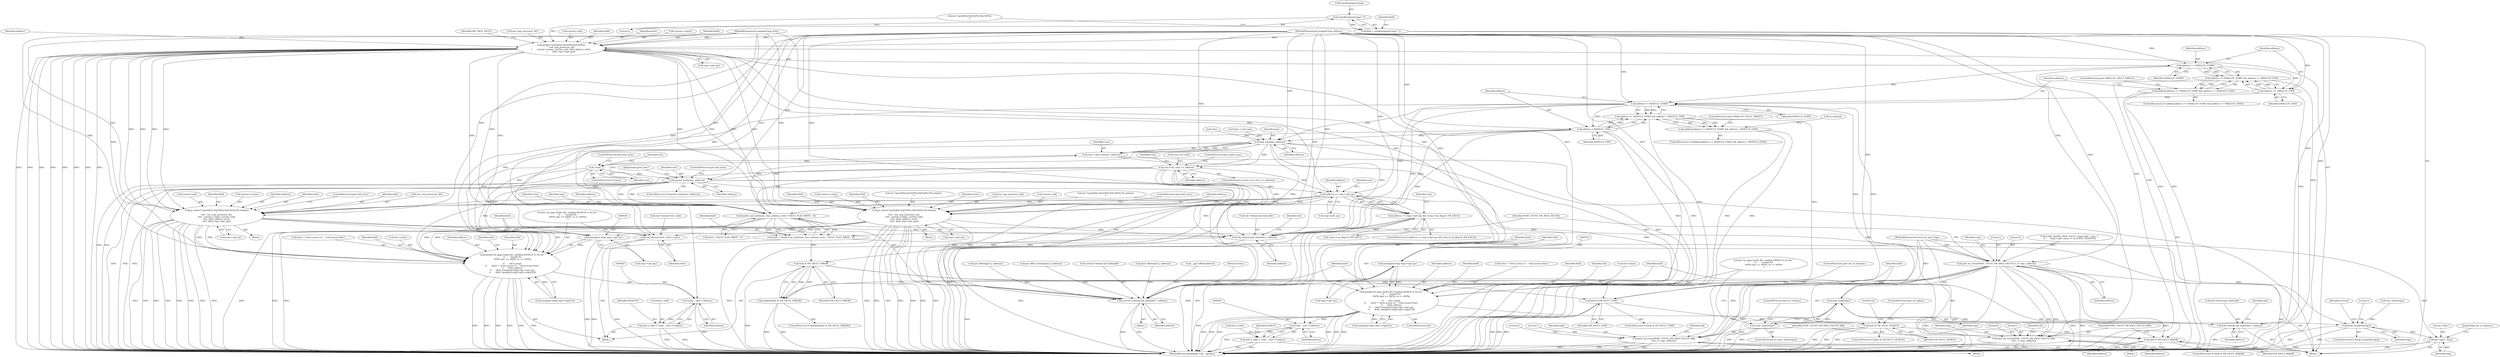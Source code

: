 digraph "0_linux_a8b0ca17b80e92faab46ee7179ba9e99ccb61233_14@API" {
"1000136" [label="(Call,sizeof(unsigned long) * 2)"];
"1000134" [label="(Call,field = sizeof(unsigned long) * 2)"];
"1000142" [label="(Call,printk(\"Cpu%d[%s:%d:%0*lx:%ld:%0*lx]\n\", raw_smp_processor_id(),\n\t       current->comm, current->pid, field, address, write,\n\t       field, regs->cp0_epc))"];
"1000184" [label="(Call,address >= VMALLOC_START)"];
"1000183" [label="(Call,address >= VMALLOC_START && address <= VMALLOC_END)"];
"1000182" [label="(Call,unlikely(address >= VMALLOC_START && address <= VMALLOC_END))"];
"1000187" [label="(Call,address <= VMALLOC_END)"];
"1000194" [label="(Call,address >= MODULE_START)"];
"1000193" [label="(Call,address >= MODULE_START && address < MODULE_END)"];
"1000192" [label="(Call,unlikely(address >= MODULE_START && address < MODULE_END))"];
"1000197" [label="(Call,address < MODULE_END)"];
"1000214" [label="(Call,find_vma(mm, address))"];
"1000212" [label="(Call,vma = find_vma(mm, address))"];
"1000218" [label="(Call,!vma)"];
"1000237" [label="(Call,expand_stack(vma, address))"];
"1000265" [label="(Call,address == regs->cp0_epc)"];
"1000264" [label="(Call,address == regs->cp0_epc && !(vma->vm_flags & VM_EXEC))"];
"1000277" [label="(Call,pr_notice(\"Cpu%d[%s:%d:%0*lx:%ld:%0*lx] XI violation\n\",\n\t\t\t\t\t  raw_smp_processor_id(),\n\t\t\t\t\t  current->comm, current->pid,\n\t\t\t\t\t  field, address, write,\n\t\t\t\t\t  field, regs->cp0_epc))"];
"1000411" [label="(Call,tsk->thread.cp0_badvaddr = address)"];
"1000418" [label="(Call,tsk->thread.error_code = write)"];
"1000425" [label="(Call,printk(\"do_page_fault() #2: sending SIGSEGV to %s for \"\n\t\t       \"invalid %s\n%0*lx (epc == %0*lx, ra == %0*lx)\n\",\n\t\t       tsk->comm,\n\t\t       write ? \"write access to\" : \"read access from\",\n\t\t       field, address,\n\t\t       field, (unsigned long) regs->cp0_epc,\n\t\t       field, (unsigned long) regs->regs[31]))"];
"1000464" [label="(Call,(void __user *) address)"];
"1000460" [label="(Call,info.si_addr = (void __user *) address)"];
"1000437" [label="(Call,(unsigned long) regs->cp0_epc)"];
"1000478" [label="(Call,current->thread.cp0_baduaddr = address)"];
"1000302" [label="(Call,pr_notice(\"Cpu%d[%s:%d:%0*lx:%ld:%0*lx] RI violation\n\",\n\t\t\t\t\t  raw_smp_processor_id(),\n\t\t\t\t\t  current->comm, current->pid,\n\t\t\t\t\t  field, address, write,\n\t\t\t\t\t  field, regs->cp0_epc))"];
"1000335" [label="(Call,handle_mm_fault(mm, vma, address, write ? FAULT_FLAG_WRITE : 0))"];
"1000333" [label="(Call,fault = handle_mm_fault(mm, vma, address, write ? FAULT_FLAG_WRITE : 0))"];
"1000351" [label="(Call,fault & VM_FAULT_ERROR)"];
"1000350" [label="(Call,unlikely(fault & VM_FAULT_ERROR))"];
"1000356" [label="(Call,fault & VM_FAULT_OOM)"];
"1000362" [label="(Call,fault & VM_FAULT_SIGBUS)"];
"1000368" [label="(Call,fault & VM_FAULT_MAJOR)"];
"1000343" [label="(Call,perf_sw_event(PERF_COUNT_SW_PAGE_FAULTS, 1, 0, regs, address))"];
"1000372" [label="(Call,perf_sw_event(PERF_COUNT_SW_PAGE_FAULTS_MAJ,\n\t\t\t\t1, 0, regs, address))"];
"1000384" [label="(Call,perf_sw_event(PERF_COUNT_SW_PAGE_FAULTS_MIN,\n\t\t\t\t1, 0, regs, address))"];
"1000507" [label="(Call,user_mode(regs))"];
"1000475" [label="(Call,fixup_exception(regs))"];
"1000488" [label="(Call,die(\"Oops\", regs))"];
"1000506" [label="(Call,!user_mode(regs))"];
"1000511" [label="(Call,printk(\"do_page_fault() #3: sending SIGBUS to %s for \"\n\t\t       \"invalid %s\n%0*lx (epc == %0*lx, ra == %0*lx)\n\",\n\t\t       tsk->comm,\n\t\t       write ? \"write access to\" : \"read access from\",\n\t\t       field, address,\n\t\t       field, (unsigned long) regs->cp0_epc,\n\t\t       field, (unsigned long) regs->regs[31]))"];
"1000536" [label="(Call,tsk->thread.cp0_badvaddr = address)"];
"1000562" [label="(Call,(void __user *) address)"];
"1000558" [label="(Call,info.si_addr = (void __user *) address)"];
"1000523" [label="(Call,(unsigned long) regs->cp0_epc)"];
"1000222" [label="(Call,vma->vm_start <= address)"];
"1000241" [label="(JumpTarget,good_area:)"];
"1000355" [label="(ControlStructure,if (fault & VM_FAULT_OOM))"];
"1000383" [label="(Block,)"];
"1000435" [label="(Identifier,address)"];
"1000200" [label="(ControlStructure,goto VMALLOC_FAULT_TARGET;)"];
"1000222" [label="(Call,vma->vm_start <= address)"];
"1000452" [label="(Identifier,info)"];
"1000152" [label="(Identifier,address)"];
"1000314" [label="(Identifier,field)"];
"1000347" [label="(Identifier,regs)"];
"1000118" [label="(Block,)"];
"1000659" [label="(MethodReturn,asmlinkage void __kprobes)"];
"1000266" [label="(Identifier,address)"];
"1000481" [label="(Identifier,current)"];
"1000442" [label="(Identifier,field)"];
"1000484" [label="(Identifier,address)"];
"1000489" [label="(Literal,\"Oops\")"];
"1000344" [label="(Identifier,PERF_COUNT_SW_PAGE_FAULTS)"];
"1000348" [label="(Identifier,address)"];
"1000283" [label="(Call,current->pid)"];
"1000491" [label="(JumpTarget,out_of_memory:)"];
"1000545" [label="(Identifier,info)"];
"1000521" [label="(Identifier,address)"];
"1000487" [label="(Literal,1)"];
"1000507" [label="(Call,user_mode(regs))"];
"1000278" [label="(Literal,\"Cpu%d[%s:%d:%0*lx:%ld:%0*lx] XI violation\n\")"];
"1000522" [label="(Identifier,field)"];
"1000199" [label="(Identifier,MODULE_END)"];
"1000137" [label="(Call,sizeof(unsigned long))"];
"1000212" [label="(Call,vma = find_vma(mm, address))"];
"1000289" [label="(Identifier,field)"];
"1000618" [label="(Call,pud_offset(pgd_k, address))"];
"1000516" [label="(Call,write ? \"write access to\" : \"read access from\")"];
"1000188" [label="(Identifier,address)"];
"1000410" [label="(Block,)"];
"1000370" [label="(Identifier,VM_FAULT_MAJOR)"];
"1000305" [label="(Call,current->comm)"];
"1000134" [label="(Call,field = sizeof(unsigned long) * 2)"];
"1000161" [label="(Identifier,DIE_PAGE_FAULT)"];
"1000337" [label="(Identifier,vma)"];
"1000478" [label="(Call,current->thread.cp0_baduaddr = address)"];
"1000333" [label="(Call,fault = handle_mm_fault(mm, vma, address, write ? FAULT_FLAG_WRITE : 0))"];
"1000356" [label="(Call,fault & VM_FAULT_OOM)"];
"1000424" [label="(Identifier,write)"];
"1000371" [label="(Block,)"];
"1000311" [label="(Identifier,field)"];
"1000343" [label="(Call,perf_sw_event(PERF_COUNT_SW_PAGE_FAULTS, 1, 0, regs, address))"];
"1000219" [label="(Identifier,vma)"];
"1000377" [label="(Identifier,address)"];
"1000505" [label="(ControlStructure,if (!user_mode(regs)))"];
"1000280" [label="(Call,current->comm)"];
"1000195" [label="(Identifier,address)"];
"1000116" [label="(MethodParameterIn,unsigned long write)"];
"1000536" [label="(Call,tsk->thread.cp0_badvaddr = address)"];
"1000227" [label="(ControlStructure,goto good_area;)"];
"1000474" [label="(ControlStructure,if (fixup_exception(regs)))"];
"1000144" [label="(Call,raw_smp_processor_id())"];
"1000529" [label="(Call,(unsigned long) regs->regs[31])"];
"1000508" [label="(Identifier,regs)"];
"1000303" [label="(Literal,\"Cpu%d[%s:%d:%0*lx:%ld:%0*lx] RI violation\n\")"];
"1000128" [label="(Call,*mm = tsk->mm)"];
"1000649" [label="(Call,pte_offset_kernel(pmd_k, address))"];
"1000419" [label="(Call,tsk->thread.error_code)"];
"1000434" [label="(Identifier,field)"];
"1000479" [label="(Call,current->thread.cp0_baduaddr)"];
"1000313" [label="(Identifier,write)"];
"1000509" [label="(ControlStructure,goto no_context;)"];
"1000466" [label="(Identifier,address)"];
"1000203" [label="(Call,in_atomic())"];
"1000335" [label="(Call,handle_mm_fault(mm, vma, address, write ? FAULT_FLAG_WRITE : 0))"];
"1000352" [label="(Identifier,fault)"];
"1000287" [label="(Identifier,address)"];
"1000634" [label="(Call,pmd_offset(pud_k, address))"];
"1000226" [label="(Identifier,address)"];
"1000476" [label="(Identifier,regs)"];
"1000264" [label="(Call,address == regs->cp0_epc && !(vma->vm_flags & VM_EXEC))"];
"1000190" [label="(ControlStructure,goto VMALLOC_FAULT_TARGET;)"];
"1000334" [label="(Identifier,fault)"];
"1000358" [label="(Identifier,VM_FAULT_OOM)"];
"1000304" [label="(Call,raw_smp_processor_id())"];
"1000143" [label="(Literal,\"Cpu%d[%s:%d:%0*lx:%ld:%0*lx]\n\")"];
"1000302" [label="(Call,pr_notice(\"Cpu%d[%s:%d:%0*lx:%ld:%0*lx] RI violation\n\",\n\t\t\t\t\t  raw_smp_processor_id(),\n\t\t\t\t\t  current->comm, current->pid,\n\t\t\t\t\t  field, address, write,\n\t\t\t\t\t  field, regs->cp0_epc))"];
"1000490" [label="(Identifier,regs)"];
"1000308" [label="(Call,current->pid)"];
"1000216" [label="(Identifier,address)"];
"1000430" [label="(Call,write ? \"write access to\" : \"read access from\")"];
"1000475" [label="(Call,fixup_exception(regs))"];
"1000576" [label="(Call,__pgd_offset(address))"];
"1000184" [label="(Call,address >= VMALLOC_START)"];
"1000238" [label="(Identifier,vma)"];
"1000367" [label="(ControlStructure,if (fault & VM_FAULT_MAJOR))"];
"1000277" [label="(Call,pr_notice(\"Cpu%d[%s:%d:%0*lx:%ld:%0*lx] XI violation\n\",\n\t\t\t\t\t  raw_smp_processor_id(),\n\t\t\t\t\t  current->comm, current->pid,\n\t\t\t\t\t  field, address, write,\n\t\t\t\t\t  field, regs->cp0_epc))"];
"1000117" [label="(MethodParameterIn,unsigned long address)"];
"1000376" [label="(Identifier,regs)"];
"1000460" [label="(Call,info.si_addr = (void __user *) address)"];
"1000191" [label="(ControlStructure,if (unlikely(address >= MODULE_START && address < MODULE_END)))"];
"1000301" [label="(Block,)"];
"1000389" [label="(Identifier,address)"];
"1000392" [label="(Identifier,tsk)"];
"1000273" [label="(Identifier,vma)"];
"1000345" [label="(Literal,1)"];
"1000288" [label="(Identifier,write)"];
"1000139" [label="(Literal,2)"];
"1000558" [label="(Call,info.si_addr = (void __user *) address)"];
"1000380" [label="(Identifier,tsk)"];
"1000232" [label="(Identifier,vma)"];
"1000183" [label="(Call,address >= VMALLOC_START && address <= VMALLOC_END)"];
"1000318" [label="(ControlStructure,goto bad_area;)"];
"1000148" [label="(Call,current->pid)"];
"1000270" [label="(Call,!(vma->vm_flags & VM_EXEC))"];
"1000375" [label="(Literal,0)"];
"1000192" [label="(Call,unlikely(address >= MODULE_START && address < MODULE_END))"];
"1000363" [label="(Identifier,fault)"];
"1000542" [label="(Identifier,address)"];
"1000213" [label="(Identifier,vma)"];
"1000385" [label="(Identifier,PERF_COUNT_SW_PAGE_FAULTS_MIN)"];
"1000520" [label="(Identifier,field)"];
"1000198" [label="(Identifier,address)"];
"1000426" [label="(Literal,\"do_page_fault() #2: sending SIGSEGV to %s for \"\n\t\t       \"invalid %s\n%0*lx (epc == %0*lx, ra == %0*lx)\n\")"];
"1000418" [label="(Call,tsk->thread.error_code = write)"];
"1000154" [label="(Identifier,field)"];
"1000364" [label="(Identifier,VM_FAULT_SIGBUS)"];
"1000186" [label="(Identifier,VMALLOC_START)"];
"1000315" [label="(Call,regs->cp0_epc)"];
"1000193" [label="(Call,address >= MODULE_START && address < MODULE_END)"];
"1000362" [label="(Call,fault & VM_FAULT_SIGBUS)"];
"1000512" [label="(Literal,\"do_page_fault() #3: sending SIGBUS to %s for \"\n\t\t       \"invalid %s\n%0*lx (epc == %0*lx, ra == %0*lx)\n\")"];
"1000366" [label="(Call,BUG())"];
"1000566" [label="(Identifier,SIGBUS)"];
"1000215" [label="(Identifier,mm)"];
"1000411" [label="(Call,tsk->thread.cp0_badvaddr = address)"];
"1000267" [label="(Call,regs->cp0_epc)"];
"1000339" [label="(Call,write ? FAULT_FLAG_WRITE : 0)"];
"1000368" [label="(Call,fault & VM_FAULT_MAJOR)"];
"1000523" [label="(Call,(unsigned long) regs->cp0_epc)"];
"1000537" [label="(Call,tsk->thread.cp0_badvaddr)"];
"1000511" [label="(Call,printk(\"do_page_fault() #3: sending SIGBUS to %s for \"\n\t\t       \"invalid %s\n%0*lx (epc == %0*lx, ra == %0*lx)\n\",\n\t\t       tsk->comm,\n\t\t       write ? \"write access to\" : \"read access from\",\n\t\t       field, address,\n\t\t       field, (unsigned long) regs->cp0_epc,\n\t\t       field, (unsigned long) regs->regs[31]))"];
"1000153" [label="(Identifier,write)"];
"1000217" [label="(ControlStructure,if (!vma))"];
"1000351" [label="(Call,fault & VM_FAULT_ERROR)"];
"1000185" [label="(Identifier,address)"];
"1000412" [label="(Call,tsk->thread.cp0_badvaddr)"];
"1000265" [label="(Call,address == regs->cp0_epc)"];
"1000417" [label="(Identifier,address)"];
"1000539" [label="(Identifier,tsk)"];
"1000155" [label="(Call,regs->cp0_epc)"];
"1000204" [label="(Call,!mm)"];
"1000220" [label="(ControlStructure,goto bad_area;)"];
"1000135" [label="(Identifier,field)"];
"1000350" [label="(Call,unlikely(fault & VM_FAULT_ERROR))"];
"1000384" [label="(Call,perf_sw_event(PERF_COUNT_SW_PAGE_FAULTS_MIN,\n\t\t\t\t1, 0, regs, address))"];
"1000189" [label="(Identifier,VMALLOC_END)"];
"1000182" [label="(Call,unlikely(address >= VMALLOC_START && address <= VMALLOC_END))"];
"1000298" [label="(Identifier,vma)"];
"1000290" [label="(Call,regs->cp0_epc)"];
"1000349" [label="(ControlStructure,if (unlikely(fault & VM_FAULT_ERROR)))"];
"1000346" [label="(Literal,0)"];
"1000197" [label="(Call,address < MODULE_END)"];
"1000276" [label="(Block,)"];
"1000357" [label="(Identifier,fault)"];
"1000373" [label="(Identifier,PERF_COUNT_SW_PAGE_FAULTS_MAJ)"];
"1000223" [label="(Call,vma->vm_start)"];
"1000237" [label="(Call,expand_stack(vma, address))"];
"1000436" [label="(Identifier,field)"];
"1000525" [label="(Call,regs->cp0_epc)"];
"1000559" [label="(Call,info.si_addr)"];
"1000145" [label="(Call,current->comm)"];
"1000263" [label="(ControlStructure,if (address == regs->cp0_epc && !(vma->vm_flags & VM_EXEC)))"];
"1000388" [label="(Identifier,regs)"];
"1000194" [label="(Call,address >= MODULE_START)"];
"1000513" [label="(Call,tsk->comm)"];
"1000437" [label="(Call,(unsigned long) regs->cp0_epc)"];
"1000214" [label="(Call,find_vma(mm, address))"];
"1000218" [label="(Call,!vma)"];
"1000293" [label="(ControlStructure,goto bad_area;)"];
"1000485" [label="(Return,return;)"];
"1000562" [label="(Call,(void __user *) address)"];
"1000160" [label="(Call,notify_die(DIE_PAGE_FAULT, \"page fault\", regs, -1,\n\t\t       (regs->cp0_cause >> 2) & 0x1f, SIGSEGV))"];
"1000187" [label="(Call,address <= VMALLOC_END)"];
"1000387" [label="(Literal,0)"];
"1000488" [label="(Call,die(\"Oops\", regs))"];
"1000464" [label="(Call,(void __user *) address)"];
"1000336" [label="(Identifier,mm)"];
"1000286" [label="(Identifier,field)"];
"1000365" [label="(ControlStructure,goto do_sigbus;)"];
"1000386" [label="(Literal,1)"];
"1000361" [label="(ControlStructure,if (fault & VM_FAULT_SIGBUS))"];
"1000279" [label="(Call,raw_smp_processor_id())"];
"1000408" [label="(Call,user_mode(regs))"];
"1000564" [label="(Identifier,address)"];
"1000224" [label="(Identifier,vma)"];
"1000461" [label="(Call,info.si_addr)"];
"1000427" [label="(Call,tsk->comm)"];
"1000468" [label="(Identifier,SIGSEGV)"];
"1000425" [label="(Call,printk(\"do_page_fault() #2: sending SIGSEGV to %s for \"\n\t\t       \"invalid %s\n%0*lx (epc == %0*lx, ra == %0*lx)\n\",\n\t\t       tsk->comm,\n\t\t       write ? \"write access to\" : \"read access from\",\n\t\t       field, address,\n\t\t       field, (unsigned long) regs->cp0_epc,\n\t\t       field, (unsigned long) regs->regs[31]))"];
"1000338" [label="(Identifier,address)"];
"1000151" [label="(Identifier,field)"];
"1000221" [label="(ControlStructure,if (vma->vm_start <= address))"];
"1000369" [label="(Identifier,fault)"];
"1000181" [label="(ControlStructure,if (unlikely(address >= VMALLOC_START && address <= VMALLOC_END)))"];
"1000136" [label="(Call,sizeof(unsigned long) * 2)"];
"1000372" [label="(Call,perf_sw_event(PERF_COUNT_SW_PAGE_FAULTS_MAJ,\n\t\t\t\t1, 0, regs, address))"];
"1000374" [label="(Literal,1)"];
"1000506" [label="(Call,!user_mode(regs))"];
"1000236" [label="(ControlStructure,if (expand_stack(vma, address)))"];
"1000477" [label="(Block,)"];
"1000115" [label="(MethodParameterIn,struct pt_regs *regs)"];
"1000240" [label="(ControlStructure,goto bad_area;)"];
"1000510" [label="(ControlStructure,else)"];
"1000312" [label="(Identifier,address)"];
"1000142" [label="(Call,printk(\"Cpu%d[%s:%d:%0*lx:%ld:%0*lx]\n\", raw_smp_processor_id(),\n\t       current->comm, current->pid, field, address, write,\n\t       field, regs->cp0_epc))"];
"1000359" [label="(ControlStructure,goto out_of_memory;)"];
"1000439" [label="(Call,regs->cp0_epc)"];
"1000353" [label="(Identifier,VM_FAULT_ERROR)"];
"1000196" [label="(Identifier,MODULE_START)"];
"1000421" [label="(Identifier,tsk)"];
"1000528" [label="(Identifier,field)"];
"1000443" [label="(Call,(unsigned long) regs->regs[31])"];
"1000239" [label="(Identifier,address)"];
"1000136" -> "1000134"  [label="AST: "];
"1000136" -> "1000139"  [label="CFG: "];
"1000137" -> "1000136"  [label="AST: "];
"1000139" -> "1000136"  [label="AST: "];
"1000134" -> "1000136"  [label="CFG: "];
"1000136" -> "1000134"  [label="DDG: "];
"1000134" -> "1000118"  [label="AST: "];
"1000135" -> "1000134"  [label="AST: "];
"1000143" -> "1000134"  [label="CFG: "];
"1000134" -> "1000659"  [label="DDG: "];
"1000134" -> "1000142"  [label="DDG: "];
"1000142" -> "1000118"  [label="AST: "];
"1000142" -> "1000155"  [label="CFG: "];
"1000143" -> "1000142"  [label="AST: "];
"1000144" -> "1000142"  [label="AST: "];
"1000145" -> "1000142"  [label="AST: "];
"1000148" -> "1000142"  [label="AST: "];
"1000151" -> "1000142"  [label="AST: "];
"1000152" -> "1000142"  [label="AST: "];
"1000153" -> "1000142"  [label="AST: "];
"1000154" -> "1000142"  [label="AST: "];
"1000155" -> "1000142"  [label="AST: "];
"1000161" -> "1000142"  [label="CFG: "];
"1000142" -> "1000659"  [label="DDG: "];
"1000142" -> "1000659"  [label="DDG: "];
"1000142" -> "1000659"  [label="DDG: "];
"1000142" -> "1000659"  [label="DDG: "];
"1000142" -> "1000659"  [label="DDG: "];
"1000142" -> "1000659"  [label="DDG: "];
"1000142" -> "1000659"  [label="DDG: "];
"1000142" -> "1000659"  [label="DDG: "];
"1000117" -> "1000142"  [label="DDG: "];
"1000116" -> "1000142"  [label="DDG: "];
"1000142" -> "1000184"  [label="DDG: "];
"1000142" -> "1000265"  [label="DDG: "];
"1000142" -> "1000277"  [label="DDG: "];
"1000142" -> "1000277"  [label="DDG: "];
"1000142" -> "1000277"  [label="DDG: "];
"1000142" -> "1000277"  [label="DDG: "];
"1000142" -> "1000302"  [label="DDG: "];
"1000142" -> "1000302"  [label="DDG: "];
"1000142" -> "1000302"  [label="DDG: "];
"1000142" -> "1000302"  [label="DDG: "];
"1000142" -> "1000418"  [label="DDG: "];
"1000142" -> "1000425"  [label="DDG: "];
"1000142" -> "1000437"  [label="DDG: "];
"1000142" -> "1000511"  [label="DDG: "];
"1000142" -> "1000523"  [label="DDG: "];
"1000184" -> "1000183"  [label="AST: "];
"1000184" -> "1000186"  [label="CFG: "];
"1000185" -> "1000184"  [label="AST: "];
"1000186" -> "1000184"  [label="AST: "];
"1000188" -> "1000184"  [label="CFG: "];
"1000183" -> "1000184"  [label="CFG: "];
"1000184" -> "1000659"  [label="DDG: "];
"1000184" -> "1000183"  [label="DDG: "];
"1000184" -> "1000183"  [label="DDG: "];
"1000117" -> "1000184"  [label="DDG: "];
"1000184" -> "1000187"  [label="DDG: "];
"1000184" -> "1000194"  [label="DDG: "];
"1000183" -> "1000182"  [label="AST: "];
"1000183" -> "1000187"  [label="CFG: "];
"1000187" -> "1000183"  [label="AST: "];
"1000182" -> "1000183"  [label="CFG: "];
"1000183" -> "1000659"  [label="DDG: "];
"1000183" -> "1000659"  [label="DDG: "];
"1000183" -> "1000182"  [label="DDG: "];
"1000183" -> "1000182"  [label="DDG: "];
"1000187" -> "1000183"  [label="DDG: "];
"1000187" -> "1000183"  [label="DDG: "];
"1000182" -> "1000181"  [label="AST: "];
"1000190" -> "1000182"  [label="CFG: "];
"1000195" -> "1000182"  [label="CFG: "];
"1000182" -> "1000659"  [label="DDG: "];
"1000182" -> "1000659"  [label="DDG: "];
"1000187" -> "1000189"  [label="CFG: "];
"1000188" -> "1000187"  [label="AST: "];
"1000189" -> "1000187"  [label="AST: "];
"1000187" -> "1000659"  [label="DDG: "];
"1000117" -> "1000187"  [label="DDG: "];
"1000187" -> "1000194"  [label="DDG: "];
"1000194" -> "1000193"  [label="AST: "];
"1000194" -> "1000196"  [label="CFG: "];
"1000195" -> "1000194"  [label="AST: "];
"1000196" -> "1000194"  [label="AST: "];
"1000198" -> "1000194"  [label="CFG: "];
"1000193" -> "1000194"  [label="CFG: "];
"1000194" -> "1000659"  [label="DDG: "];
"1000194" -> "1000659"  [label="DDG: "];
"1000194" -> "1000193"  [label="DDG: "];
"1000194" -> "1000193"  [label="DDG: "];
"1000117" -> "1000194"  [label="DDG: "];
"1000194" -> "1000197"  [label="DDG: "];
"1000194" -> "1000214"  [label="DDG: "];
"1000194" -> "1000411"  [label="DDG: "];
"1000194" -> "1000425"  [label="DDG: "];
"1000194" -> "1000478"  [label="DDG: "];
"1000193" -> "1000192"  [label="AST: "];
"1000193" -> "1000197"  [label="CFG: "];
"1000197" -> "1000193"  [label="AST: "];
"1000192" -> "1000193"  [label="CFG: "];
"1000193" -> "1000659"  [label="DDG: "];
"1000193" -> "1000659"  [label="DDG: "];
"1000193" -> "1000192"  [label="DDG: "];
"1000193" -> "1000192"  [label="DDG: "];
"1000197" -> "1000193"  [label="DDG: "];
"1000197" -> "1000193"  [label="DDG: "];
"1000192" -> "1000191"  [label="AST: "];
"1000200" -> "1000192"  [label="CFG: "];
"1000203" -> "1000192"  [label="CFG: "];
"1000192" -> "1000659"  [label="DDG: "];
"1000192" -> "1000659"  [label="DDG: "];
"1000197" -> "1000199"  [label="CFG: "];
"1000198" -> "1000197"  [label="AST: "];
"1000199" -> "1000197"  [label="AST: "];
"1000197" -> "1000659"  [label="DDG: "];
"1000197" -> "1000659"  [label="DDG: "];
"1000117" -> "1000197"  [label="DDG: "];
"1000197" -> "1000214"  [label="DDG: "];
"1000197" -> "1000411"  [label="DDG: "];
"1000197" -> "1000425"  [label="DDG: "];
"1000197" -> "1000478"  [label="DDG: "];
"1000214" -> "1000212"  [label="AST: "];
"1000214" -> "1000216"  [label="CFG: "];
"1000215" -> "1000214"  [label="AST: "];
"1000216" -> "1000214"  [label="AST: "];
"1000212" -> "1000214"  [label="CFG: "];
"1000214" -> "1000659"  [label="DDG: "];
"1000214" -> "1000659"  [label="DDG: "];
"1000214" -> "1000212"  [label="DDG: "];
"1000214" -> "1000212"  [label="DDG: "];
"1000128" -> "1000214"  [label="DDG: "];
"1000204" -> "1000214"  [label="DDG: "];
"1000117" -> "1000214"  [label="DDG: "];
"1000214" -> "1000222"  [label="DDG: "];
"1000214" -> "1000335"  [label="DDG: "];
"1000214" -> "1000411"  [label="DDG: "];
"1000214" -> "1000425"  [label="DDG: "];
"1000214" -> "1000478"  [label="DDG: "];
"1000212" -> "1000118"  [label="AST: "];
"1000213" -> "1000212"  [label="AST: "];
"1000219" -> "1000212"  [label="CFG: "];
"1000212" -> "1000659"  [label="DDG: "];
"1000212" -> "1000218"  [label="DDG: "];
"1000218" -> "1000217"  [label="AST: "];
"1000218" -> "1000219"  [label="CFG: "];
"1000219" -> "1000218"  [label="AST: "];
"1000220" -> "1000218"  [label="CFG: "];
"1000224" -> "1000218"  [label="CFG: "];
"1000218" -> "1000659"  [label="DDG: "];
"1000218" -> "1000659"  [label="DDG: "];
"1000218" -> "1000237"  [label="DDG: "];
"1000218" -> "1000335"  [label="DDG: "];
"1000237" -> "1000236"  [label="AST: "];
"1000237" -> "1000239"  [label="CFG: "];
"1000238" -> "1000237"  [label="AST: "];
"1000239" -> "1000237"  [label="AST: "];
"1000240" -> "1000237"  [label="CFG: "];
"1000241" -> "1000237"  [label="CFG: "];
"1000237" -> "1000659"  [label="DDG: "];
"1000237" -> "1000659"  [label="DDG: "];
"1000237" -> "1000659"  [label="DDG: "];
"1000222" -> "1000237"  [label="DDG: "];
"1000117" -> "1000237"  [label="DDG: "];
"1000237" -> "1000265"  [label="DDG: "];
"1000237" -> "1000335"  [label="DDG: "];
"1000237" -> "1000335"  [label="DDG: "];
"1000237" -> "1000411"  [label="DDG: "];
"1000237" -> "1000425"  [label="DDG: "];
"1000237" -> "1000478"  [label="DDG: "];
"1000265" -> "1000264"  [label="AST: "];
"1000265" -> "1000267"  [label="CFG: "];
"1000266" -> "1000265"  [label="AST: "];
"1000267" -> "1000265"  [label="AST: "];
"1000273" -> "1000265"  [label="CFG: "];
"1000264" -> "1000265"  [label="CFG: "];
"1000265" -> "1000659"  [label="DDG: "];
"1000265" -> "1000264"  [label="DDG: "];
"1000265" -> "1000264"  [label="DDG: "];
"1000222" -> "1000265"  [label="DDG: "];
"1000117" -> "1000265"  [label="DDG: "];
"1000265" -> "1000277"  [label="DDG: "];
"1000265" -> "1000277"  [label="DDG: "];
"1000265" -> "1000302"  [label="DDG: "];
"1000265" -> "1000302"  [label="DDG: "];
"1000265" -> "1000335"  [label="DDG: "];
"1000265" -> "1000523"  [label="DDG: "];
"1000264" -> "1000263"  [label="AST: "];
"1000264" -> "1000270"  [label="CFG: "];
"1000270" -> "1000264"  [label="AST: "];
"1000278" -> "1000264"  [label="CFG: "];
"1000298" -> "1000264"  [label="CFG: "];
"1000264" -> "1000659"  [label="DDG: "];
"1000264" -> "1000659"  [label="DDG: "];
"1000264" -> "1000659"  [label="DDG: "];
"1000270" -> "1000264"  [label="DDG: "];
"1000277" -> "1000276"  [label="AST: "];
"1000277" -> "1000290"  [label="CFG: "];
"1000278" -> "1000277"  [label="AST: "];
"1000279" -> "1000277"  [label="AST: "];
"1000280" -> "1000277"  [label="AST: "];
"1000283" -> "1000277"  [label="AST: "];
"1000286" -> "1000277"  [label="AST: "];
"1000287" -> "1000277"  [label="AST: "];
"1000288" -> "1000277"  [label="AST: "];
"1000289" -> "1000277"  [label="AST: "];
"1000290" -> "1000277"  [label="AST: "];
"1000293" -> "1000277"  [label="CFG: "];
"1000277" -> "1000659"  [label="DDG: "];
"1000277" -> "1000659"  [label="DDG: "];
"1000277" -> "1000659"  [label="DDG: "];
"1000277" -> "1000659"  [label="DDG: "];
"1000277" -> "1000659"  [label="DDG: "];
"1000277" -> "1000659"  [label="DDG: "];
"1000277" -> "1000659"  [label="DDG: "];
"1000277" -> "1000659"  [label="DDG: "];
"1000117" -> "1000277"  [label="DDG: "];
"1000116" -> "1000277"  [label="DDG: "];
"1000277" -> "1000411"  [label="DDG: "];
"1000277" -> "1000418"  [label="DDG: "];
"1000277" -> "1000425"  [label="DDG: "];
"1000277" -> "1000425"  [label="DDG: "];
"1000277" -> "1000437"  [label="DDG: "];
"1000277" -> "1000478"  [label="DDG: "];
"1000411" -> "1000410"  [label="AST: "];
"1000411" -> "1000417"  [label="CFG: "];
"1000412" -> "1000411"  [label="AST: "];
"1000417" -> "1000411"  [label="AST: "];
"1000421" -> "1000411"  [label="CFG: "];
"1000411" -> "1000659"  [label="DDG: "];
"1000302" -> "1000411"  [label="DDG: "];
"1000222" -> "1000411"  [label="DDG: "];
"1000117" -> "1000411"  [label="DDG: "];
"1000418" -> "1000410"  [label="AST: "];
"1000418" -> "1000424"  [label="CFG: "];
"1000419" -> "1000418"  [label="AST: "];
"1000424" -> "1000418"  [label="AST: "];
"1000426" -> "1000418"  [label="CFG: "];
"1000418" -> "1000659"  [label="DDG: "];
"1000302" -> "1000418"  [label="DDG: "];
"1000116" -> "1000418"  [label="DDG: "];
"1000425" -> "1000410"  [label="AST: "];
"1000425" -> "1000443"  [label="CFG: "];
"1000426" -> "1000425"  [label="AST: "];
"1000427" -> "1000425"  [label="AST: "];
"1000430" -> "1000425"  [label="AST: "];
"1000434" -> "1000425"  [label="AST: "];
"1000435" -> "1000425"  [label="AST: "];
"1000436" -> "1000425"  [label="AST: "];
"1000437" -> "1000425"  [label="AST: "];
"1000442" -> "1000425"  [label="AST: "];
"1000443" -> "1000425"  [label="AST: "];
"1000452" -> "1000425"  [label="CFG: "];
"1000425" -> "1000659"  [label="DDG: "];
"1000425" -> "1000659"  [label="DDG: "];
"1000425" -> "1000659"  [label="DDG: "];
"1000425" -> "1000659"  [label="DDG: "];
"1000425" -> "1000659"  [label="DDG: "];
"1000425" -> "1000659"  [label="DDG: "];
"1000116" -> "1000425"  [label="DDG: "];
"1000302" -> "1000425"  [label="DDG: "];
"1000302" -> "1000425"  [label="DDG: "];
"1000117" -> "1000425"  [label="DDG: "];
"1000222" -> "1000425"  [label="DDG: "];
"1000437" -> "1000425"  [label="DDG: "];
"1000443" -> "1000425"  [label="DDG: "];
"1000425" -> "1000464"  [label="DDG: "];
"1000464" -> "1000460"  [label="AST: "];
"1000464" -> "1000466"  [label="CFG: "];
"1000465" -> "1000464"  [label="AST: "];
"1000466" -> "1000464"  [label="AST: "];
"1000460" -> "1000464"  [label="CFG: "];
"1000464" -> "1000659"  [label="DDG: "];
"1000464" -> "1000460"  [label="DDG: "];
"1000117" -> "1000464"  [label="DDG: "];
"1000460" -> "1000410"  [label="AST: "];
"1000461" -> "1000460"  [label="AST: "];
"1000468" -> "1000460"  [label="CFG: "];
"1000460" -> "1000659"  [label="DDG: "];
"1000460" -> "1000659"  [label="DDG: "];
"1000437" -> "1000439"  [label="CFG: "];
"1000438" -> "1000437"  [label="AST: "];
"1000439" -> "1000437"  [label="AST: "];
"1000442" -> "1000437"  [label="CFG: "];
"1000437" -> "1000659"  [label="DDG: "];
"1000302" -> "1000437"  [label="DDG: "];
"1000478" -> "1000477"  [label="AST: "];
"1000478" -> "1000484"  [label="CFG: "];
"1000479" -> "1000478"  [label="AST: "];
"1000484" -> "1000478"  [label="AST: "];
"1000485" -> "1000478"  [label="CFG: "];
"1000478" -> "1000659"  [label="DDG: "];
"1000478" -> "1000659"  [label="DDG: "];
"1000302" -> "1000478"  [label="DDG: "];
"1000649" -> "1000478"  [label="DDG: "];
"1000576" -> "1000478"  [label="DDG: "];
"1000222" -> "1000478"  [label="DDG: "];
"1000343" -> "1000478"  [label="DDG: "];
"1000634" -> "1000478"  [label="DDG: "];
"1000618" -> "1000478"  [label="DDG: "];
"1000117" -> "1000478"  [label="DDG: "];
"1000302" -> "1000301"  [label="AST: "];
"1000302" -> "1000315"  [label="CFG: "];
"1000303" -> "1000302"  [label="AST: "];
"1000304" -> "1000302"  [label="AST: "];
"1000305" -> "1000302"  [label="AST: "];
"1000308" -> "1000302"  [label="AST: "];
"1000311" -> "1000302"  [label="AST: "];
"1000312" -> "1000302"  [label="AST: "];
"1000313" -> "1000302"  [label="AST: "];
"1000314" -> "1000302"  [label="AST: "];
"1000315" -> "1000302"  [label="AST: "];
"1000318" -> "1000302"  [label="CFG: "];
"1000302" -> "1000659"  [label="DDG: "];
"1000302" -> "1000659"  [label="DDG: "];
"1000302" -> "1000659"  [label="DDG: "];
"1000302" -> "1000659"  [label="DDG: "];
"1000302" -> "1000659"  [label="DDG: "];
"1000302" -> "1000659"  [label="DDG: "];
"1000302" -> "1000659"  [label="DDG: "];
"1000302" -> "1000659"  [label="DDG: "];
"1000117" -> "1000302"  [label="DDG: "];
"1000116" -> "1000302"  [label="DDG: "];
"1000335" -> "1000333"  [label="AST: "];
"1000335" -> "1000339"  [label="CFG: "];
"1000336" -> "1000335"  [label="AST: "];
"1000337" -> "1000335"  [label="AST: "];
"1000338" -> "1000335"  [label="AST: "];
"1000339" -> "1000335"  [label="AST: "];
"1000333" -> "1000335"  [label="CFG: "];
"1000335" -> "1000659"  [label="DDG: "];
"1000335" -> "1000659"  [label="DDG: "];
"1000335" -> "1000659"  [label="DDG: "];
"1000335" -> "1000333"  [label="DDG: "];
"1000335" -> "1000333"  [label="DDG: "];
"1000335" -> "1000333"  [label="DDG: "];
"1000335" -> "1000333"  [label="DDG: "];
"1000222" -> "1000335"  [label="DDG: "];
"1000117" -> "1000335"  [label="DDG: "];
"1000116" -> "1000335"  [label="DDG: "];
"1000335" -> "1000343"  [label="DDG: "];
"1000333" -> "1000118"  [label="AST: "];
"1000334" -> "1000333"  [label="AST: "];
"1000344" -> "1000333"  [label="CFG: "];
"1000333" -> "1000659"  [label="DDG: "];
"1000333" -> "1000351"  [label="DDG: "];
"1000351" -> "1000350"  [label="AST: "];
"1000351" -> "1000353"  [label="CFG: "];
"1000352" -> "1000351"  [label="AST: "];
"1000353" -> "1000351"  [label="AST: "];
"1000350" -> "1000351"  [label="CFG: "];
"1000351" -> "1000659"  [label="DDG: "];
"1000351" -> "1000350"  [label="DDG: "];
"1000351" -> "1000350"  [label="DDG: "];
"1000351" -> "1000356"  [label="DDG: "];
"1000351" -> "1000368"  [label="DDG: "];
"1000350" -> "1000349"  [label="AST: "];
"1000357" -> "1000350"  [label="CFG: "];
"1000369" -> "1000350"  [label="CFG: "];
"1000350" -> "1000659"  [label="DDG: "];
"1000350" -> "1000659"  [label="DDG: "];
"1000356" -> "1000355"  [label="AST: "];
"1000356" -> "1000358"  [label="CFG: "];
"1000357" -> "1000356"  [label="AST: "];
"1000358" -> "1000356"  [label="AST: "];
"1000359" -> "1000356"  [label="CFG: "];
"1000363" -> "1000356"  [label="CFG: "];
"1000356" -> "1000659"  [label="DDG: "];
"1000356" -> "1000659"  [label="DDG: "];
"1000356" -> "1000659"  [label="DDG: "];
"1000356" -> "1000362"  [label="DDG: "];
"1000362" -> "1000361"  [label="AST: "];
"1000362" -> "1000364"  [label="CFG: "];
"1000363" -> "1000362"  [label="AST: "];
"1000364" -> "1000362"  [label="AST: "];
"1000365" -> "1000362"  [label="CFG: "];
"1000366" -> "1000362"  [label="CFG: "];
"1000362" -> "1000659"  [label="DDG: "];
"1000362" -> "1000659"  [label="DDG: "];
"1000362" -> "1000659"  [label="DDG: "];
"1000362" -> "1000368"  [label="DDG: "];
"1000368" -> "1000367"  [label="AST: "];
"1000368" -> "1000370"  [label="CFG: "];
"1000369" -> "1000368"  [label="AST: "];
"1000370" -> "1000368"  [label="AST: "];
"1000373" -> "1000368"  [label="CFG: "];
"1000385" -> "1000368"  [label="CFG: "];
"1000368" -> "1000659"  [label="DDG: "];
"1000368" -> "1000659"  [label="DDG: "];
"1000368" -> "1000659"  [label="DDG: "];
"1000343" -> "1000118"  [label="AST: "];
"1000343" -> "1000348"  [label="CFG: "];
"1000344" -> "1000343"  [label="AST: "];
"1000345" -> "1000343"  [label="AST: "];
"1000346" -> "1000343"  [label="AST: "];
"1000347" -> "1000343"  [label="AST: "];
"1000348" -> "1000343"  [label="AST: "];
"1000352" -> "1000343"  [label="CFG: "];
"1000343" -> "1000659"  [label="DDG: "];
"1000343" -> "1000659"  [label="DDG: "];
"1000343" -> "1000659"  [label="DDG: "];
"1000343" -> "1000659"  [label="DDG: "];
"1000160" -> "1000343"  [label="DDG: "];
"1000115" -> "1000343"  [label="DDG: "];
"1000117" -> "1000343"  [label="DDG: "];
"1000343" -> "1000372"  [label="DDG: "];
"1000343" -> "1000372"  [label="DDG: "];
"1000343" -> "1000384"  [label="DDG: "];
"1000343" -> "1000384"  [label="DDG: "];
"1000343" -> "1000507"  [label="DDG: "];
"1000343" -> "1000511"  [label="DDG: "];
"1000372" -> "1000371"  [label="AST: "];
"1000372" -> "1000377"  [label="CFG: "];
"1000373" -> "1000372"  [label="AST: "];
"1000374" -> "1000372"  [label="AST: "];
"1000375" -> "1000372"  [label="AST: "];
"1000376" -> "1000372"  [label="AST: "];
"1000377" -> "1000372"  [label="AST: "];
"1000380" -> "1000372"  [label="CFG: "];
"1000372" -> "1000659"  [label="DDG: "];
"1000372" -> "1000659"  [label="DDG: "];
"1000372" -> "1000659"  [label="DDG: "];
"1000372" -> "1000659"  [label="DDG: "];
"1000115" -> "1000372"  [label="DDG: "];
"1000117" -> "1000372"  [label="DDG: "];
"1000384" -> "1000383"  [label="AST: "];
"1000384" -> "1000389"  [label="CFG: "];
"1000385" -> "1000384"  [label="AST: "];
"1000386" -> "1000384"  [label="AST: "];
"1000387" -> "1000384"  [label="AST: "];
"1000388" -> "1000384"  [label="AST: "];
"1000389" -> "1000384"  [label="AST: "];
"1000392" -> "1000384"  [label="CFG: "];
"1000384" -> "1000659"  [label="DDG: "];
"1000384" -> "1000659"  [label="DDG: "];
"1000384" -> "1000659"  [label="DDG: "];
"1000384" -> "1000659"  [label="DDG: "];
"1000115" -> "1000384"  [label="DDG: "];
"1000117" -> "1000384"  [label="DDG: "];
"1000507" -> "1000506"  [label="AST: "];
"1000507" -> "1000508"  [label="CFG: "];
"1000508" -> "1000507"  [label="AST: "];
"1000506" -> "1000507"  [label="CFG: "];
"1000507" -> "1000659"  [label="DDG: "];
"1000507" -> "1000475"  [label="DDG: "];
"1000507" -> "1000506"  [label="DDG: "];
"1000115" -> "1000507"  [label="DDG: "];
"1000475" -> "1000474"  [label="AST: "];
"1000475" -> "1000476"  [label="CFG: "];
"1000476" -> "1000475"  [label="AST: "];
"1000481" -> "1000475"  [label="CFG: "];
"1000487" -> "1000475"  [label="CFG: "];
"1000475" -> "1000659"  [label="DDG: "];
"1000475" -> "1000659"  [label="DDG: "];
"1000408" -> "1000475"  [label="DDG: "];
"1000115" -> "1000475"  [label="DDG: "];
"1000475" -> "1000488"  [label="DDG: "];
"1000488" -> "1000118"  [label="AST: "];
"1000488" -> "1000490"  [label="CFG: "];
"1000489" -> "1000488"  [label="AST: "];
"1000490" -> "1000488"  [label="AST: "];
"1000491" -> "1000488"  [label="CFG: "];
"1000488" -> "1000659"  [label="DDG: "];
"1000488" -> "1000659"  [label="DDG: "];
"1000115" -> "1000488"  [label="DDG: "];
"1000506" -> "1000505"  [label="AST: "];
"1000509" -> "1000506"  [label="CFG: "];
"1000512" -> "1000506"  [label="CFG: "];
"1000506" -> "1000659"  [label="DDG: "];
"1000506" -> "1000659"  [label="DDG: "];
"1000511" -> "1000510"  [label="AST: "];
"1000511" -> "1000529"  [label="CFG: "];
"1000512" -> "1000511"  [label="AST: "];
"1000513" -> "1000511"  [label="AST: "];
"1000516" -> "1000511"  [label="AST: "];
"1000520" -> "1000511"  [label="AST: "];
"1000521" -> "1000511"  [label="AST: "];
"1000522" -> "1000511"  [label="AST: "];
"1000523" -> "1000511"  [label="AST: "];
"1000528" -> "1000511"  [label="AST: "];
"1000529" -> "1000511"  [label="AST: "];
"1000539" -> "1000511"  [label="CFG: "];
"1000511" -> "1000659"  [label="DDG: "];
"1000511" -> "1000659"  [label="DDG: "];
"1000511" -> "1000659"  [label="DDG: "];
"1000511" -> "1000659"  [label="DDG: "];
"1000511" -> "1000659"  [label="DDG: "];
"1000511" -> "1000659"  [label="DDG: "];
"1000116" -> "1000511"  [label="DDG: "];
"1000117" -> "1000511"  [label="DDG: "];
"1000523" -> "1000511"  [label="DDG: "];
"1000529" -> "1000511"  [label="DDG: "];
"1000511" -> "1000536"  [label="DDG: "];
"1000511" -> "1000562"  [label="DDG: "];
"1000536" -> "1000118"  [label="AST: "];
"1000536" -> "1000542"  [label="CFG: "];
"1000537" -> "1000536"  [label="AST: "];
"1000542" -> "1000536"  [label="AST: "];
"1000545" -> "1000536"  [label="CFG: "];
"1000536" -> "1000659"  [label="DDG: "];
"1000117" -> "1000536"  [label="DDG: "];
"1000562" -> "1000558"  [label="AST: "];
"1000562" -> "1000564"  [label="CFG: "];
"1000563" -> "1000562"  [label="AST: "];
"1000564" -> "1000562"  [label="AST: "];
"1000558" -> "1000562"  [label="CFG: "];
"1000562" -> "1000659"  [label="DDG: "];
"1000562" -> "1000558"  [label="DDG: "];
"1000117" -> "1000562"  [label="DDG: "];
"1000558" -> "1000118"  [label="AST: "];
"1000559" -> "1000558"  [label="AST: "];
"1000566" -> "1000558"  [label="CFG: "];
"1000558" -> "1000659"  [label="DDG: "];
"1000558" -> "1000659"  [label="DDG: "];
"1000523" -> "1000525"  [label="CFG: "];
"1000524" -> "1000523"  [label="AST: "];
"1000525" -> "1000523"  [label="AST: "];
"1000528" -> "1000523"  [label="CFG: "];
"1000523" -> "1000659"  [label="DDG: "];
"1000222" -> "1000221"  [label="AST: "];
"1000222" -> "1000226"  [label="CFG: "];
"1000223" -> "1000222"  [label="AST: "];
"1000226" -> "1000222"  [label="AST: "];
"1000227" -> "1000222"  [label="CFG: "];
"1000232" -> "1000222"  [label="CFG: "];
"1000222" -> "1000659"  [label="DDG: "];
"1000222" -> "1000659"  [label="DDG: "];
"1000222" -> "1000659"  [label="DDG: "];
"1000117" -> "1000222"  [label="DDG: "];
}
